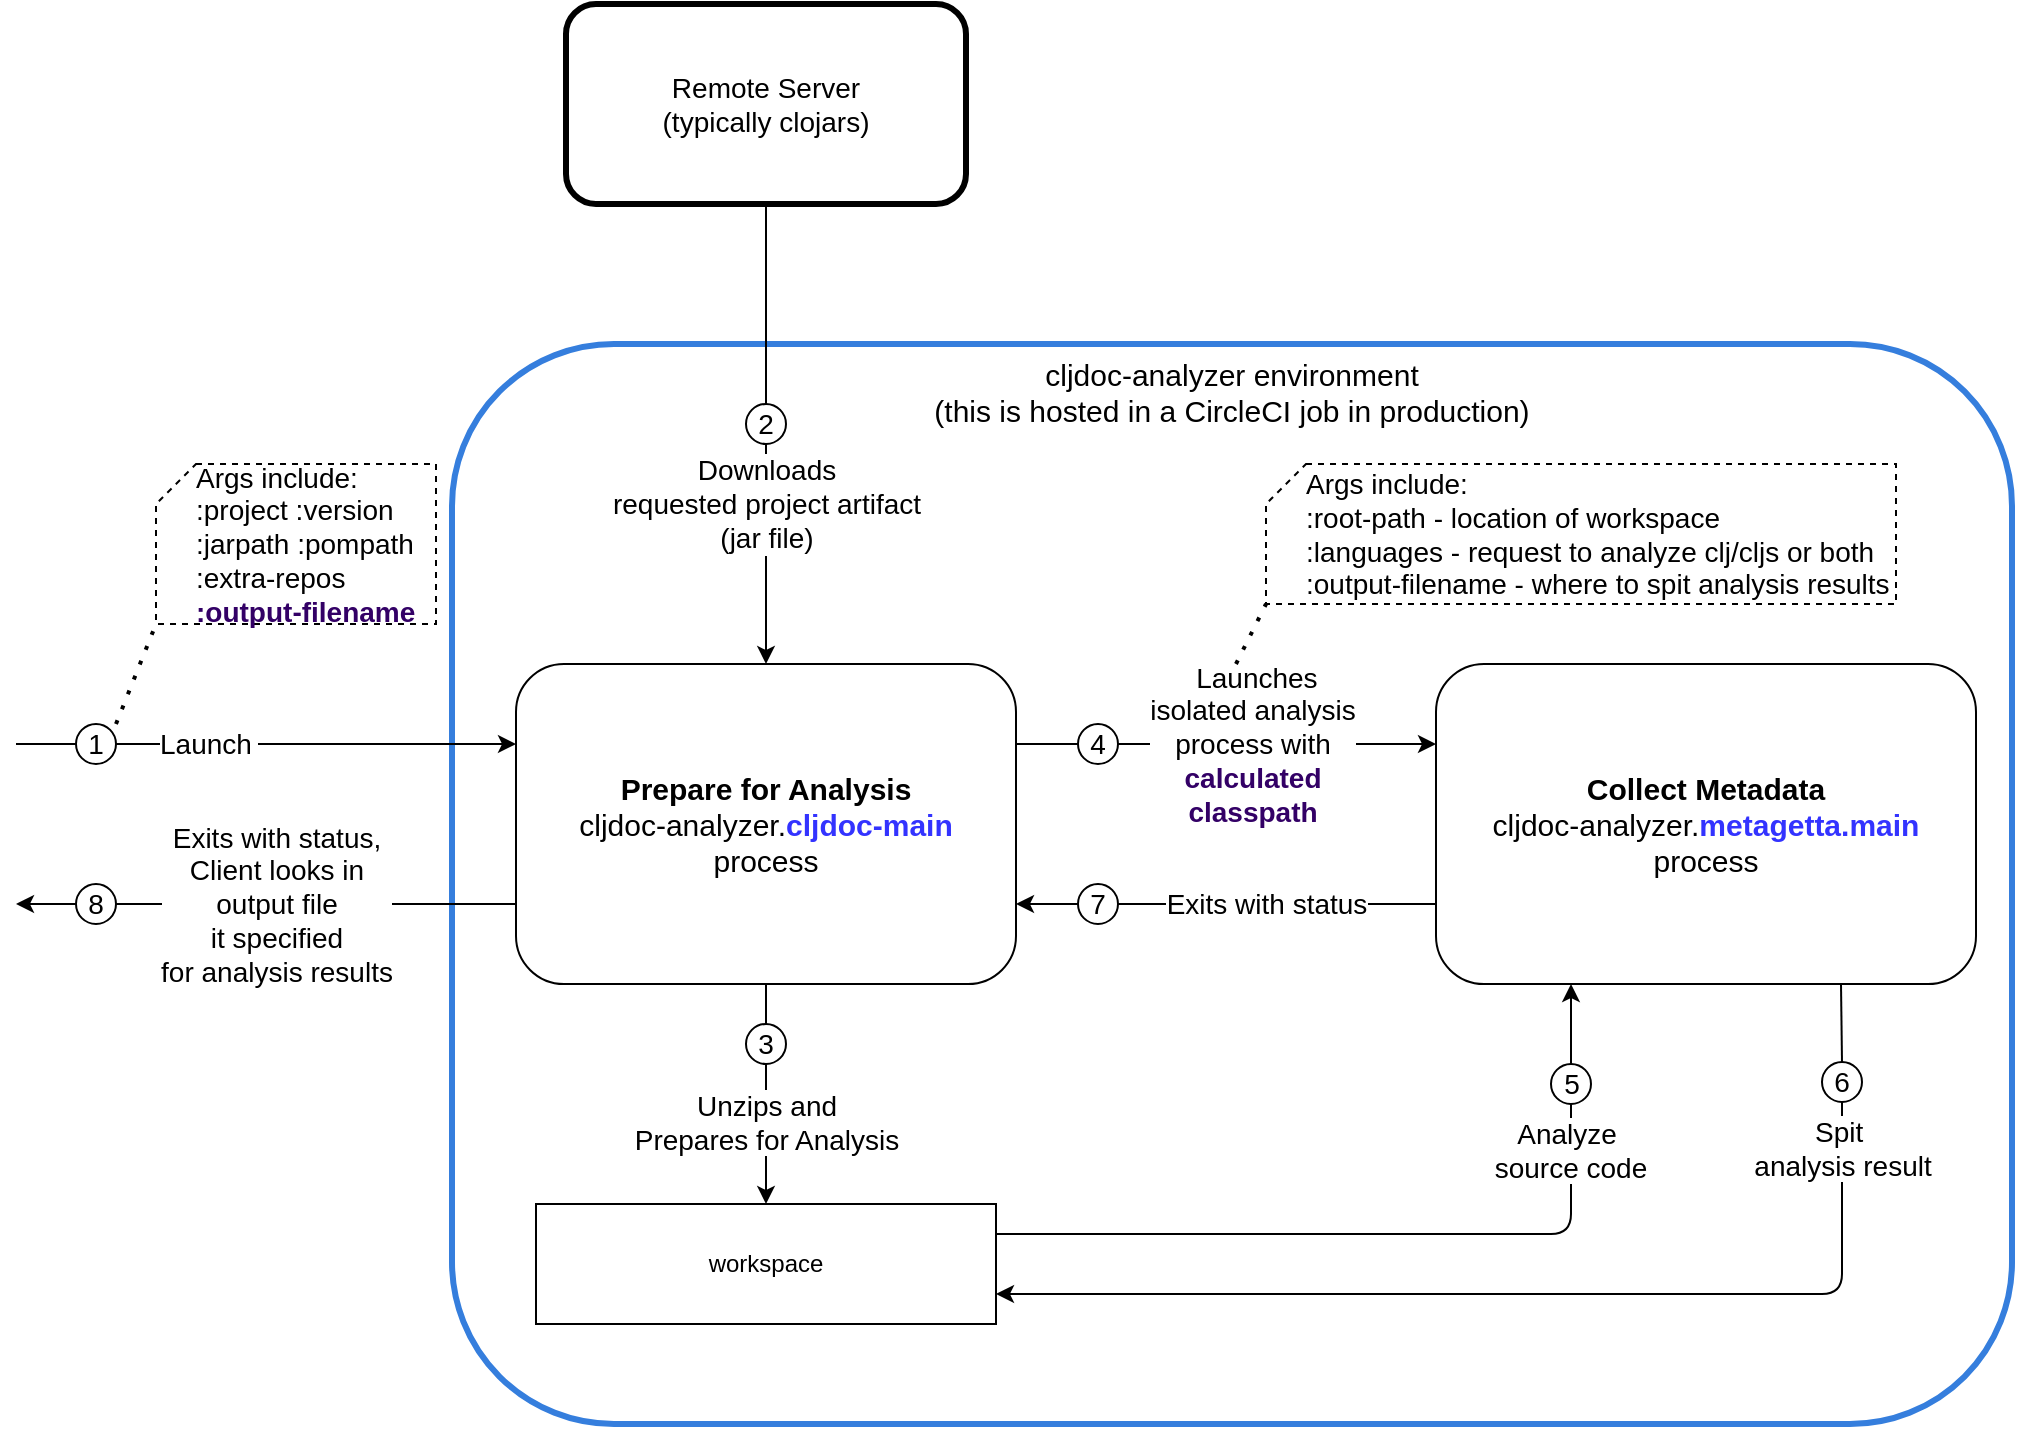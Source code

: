 <mxfile version="14.5.1" type="device"><diagram id="fj3Ltx5ig2uUTNTtfA6z" name="Page-1"><mxGraphModel dx="1370" dy="471" grid="1" gridSize="10" guides="1" tooltips="1" connect="1" arrows="1" fold="1" page="1" pageScale="1" pageWidth="850" pageHeight="1100" math="0" shadow="0"><root><mxCell id="0"/><mxCell id="1" parent="0"/><mxCell id="Dm4Jkwj5otyabxx01cj_-5" value="&lt;font style=&quot;font-size: 15px&quot;&gt;cljdoc-analyzer environment &lt;br&gt;(this is hosted in a CircleCI job in production)&lt;/font&gt;" style="rounded=1;whiteSpace=wrap;html=1;verticalAlign=top;strokeWidth=3;strokeColor=#357edd;" parent="1" vertex="1"><mxGeometry x="178" y="240" width="780" height="540" as="geometry"/></mxCell><mxCell id="Dm4Jkwj5otyabxx01cj_-1" value="&lt;font style=&quot;font-size: 15px&quot;&gt;&lt;b&gt;Prepare for Analysis&lt;br&gt;&lt;/b&gt;cljdoc-analyzer.&lt;b style=&quot;color: rgb(51 , 51 , 255)&quot;&gt;cljdoc-main&lt;/b&gt;&lt;br&gt;process&lt;br&gt;&lt;/font&gt;" style="rounded=1;whiteSpace=wrap;html=1;verticalAlign=middle;" parent="1" vertex="1"><mxGeometry x="210" y="400" width="250" height="160" as="geometry"/></mxCell><mxCell id="Dm4Jkwj5otyabxx01cj_-3" value="&lt;font style=&quot;font-size: 14px&quot;&gt;Remote Server&lt;br&gt;(typically clojars)&lt;/font&gt;" style="rounded=1;whiteSpace=wrap;html=1;strokeWidth=3;" parent="1" vertex="1"><mxGeometry x="235" y="70" width="200" height="100" as="geometry"/></mxCell><mxCell id="Dm4Jkwj5otyabxx01cj_-4" value="&lt;span style=&quot;font-size: 15px&quot;&gt;&lt;b&gt;Collect Metadata&lt;/b&gt;&lt;br&gt;cljdoc-analyzer.&lt;font color=&quot;#3333ff&quot; style=&quot;font-weight: bold&quot;&gt;metagetta.main&lt;/font&gt;&lt;br&gt;process&lt;br&gt;&lt;/span&gt;" style="rounded=1;whiteSpace=wrap;html=1;verticalAlign=middle;" parent="1" vertex="1"><mxGeometry x="670" y="400" width="270" height="160" as="geometry"/></mxCell><mxCell id="Dm4Jkwj5otyabxx01cj_-6" value="" style="endArrow=classic;html=1;exitX=1;exitY=0.5;exitDx=0;exitDy=0;entryX=0;entryY=0.25;entryDx=0;entryDy=0;" parent="1" source="QLiXP2gQPpgNnRxcw8WM-4" target="Dm4Jkwj5otyabxx01cj_-4" edge="1"><mxGeometry width="50" height="50" relative="1" as="geometry"><mxPoint x="560" y="520" as="sourcePoint"/><mxPoint x="610" y="470" as="targetPoint"/></mxGeometry></mxCell><mxCell id="Dm4Jkwj5otyabxx01cj_-7" value="&lt;font style=&quot;font-size: 14px&quot;&gt;&amp;nbsp;Launches &lt;br&gt;isolated analysis&lt;br&gt;process with &lt;br&gt;&lt;b&gt;&lt;font color=&quot;#330066&quot;&gt;calculated &lt;br&gt;classpath&lt;/font&gt;&lt;/b&gt;&lt;br&gt;&lt;/font&gt;" style="edgeLabel;html=1;align=center;verticalAlign=middle;resizable=0;points=[];" parent="Dm4Jkwj5otyabxx01cj_-6" vertex="1" connectable="0"><mxGeometry x="-0.105" y="-1" relative="1" as="geometry"><mxPoint x="-3.83" y="-1" as="offset"/></mxGeometry></mxCell><mxCell id="Dm4Jkwj5otyabxx01cj_-8" value="" style="endArrow=classic;html=1;exitX=0.5;exitY=1;exitDx=0;exitDy=0;entryX=0.5;entryY=0;entryDx=0;entryDy=0;" parent="1" source="QLiXP2gQPpgNnRxcw8WM-2" target="Dm4Jkwj5otyabxx01cj_-1" edge="1"><mxGeometry width="50" height="50" relative="1" as="geometry"><mxPoint x="560" y="500" as="sourcePoint"/><mxPoint x="610" y="450" as="targetPoint"/></mxGeometry></mxCell><mxCell id="Dm4Jkwj5otyabxx01cj_-9" value="&lt;font style=&quot;font-size: 14px&quot;&gt;Downloads&lt;br&gt;requested project artifact &lt;br&gt;(jar file)&lt;br&gt;&lt;/font&gt;" style="edgeLabel;html=1;align=center;verticalAlign=middle;resizable=0;points=[];" parent="Dm4Jkwj5otyabxx01cj_-8" vertex="1" connectable="0"><mxGeometry x="0.27" y="-1" relative="1" as="geometry"><mxPoint x="1" y="-40" as="offset"/></mxGeometry></mxCell><mxCell id="QLiXP2gQPpgNnRxcw8WM-42" style="edgeStyle=orthogonalEdgeStyle;rounded=1;orthogonalLoop=1;jettySize=auto;html=1;exitX=1;exitY=0.25;exitDx=0;exitDy=0;entryX=0.5;entryY=1;entryDx=0;entryDy=0;endArrow=none;endFill=0;" edge="1" parent="1" source="Dm4Jkwj5otyabxx01cj_-10" target="QLiXP2gQPpgNnRxcw8WM-5"><mxGeometry relative="1" as="geometry"/></mxCell><mxCell id="QLiXP2gQPpgNnRxcw8WM-44" value="&lt;font style=&quot;font-size: 14px&quot;&gt;Analyze&amp;nbsp;&lt;br&gt;source code&lt;br&gt;&lt;/font&gt;" style="edgeLabel;html=1;align=center;verticalAlign=middle;resizable=0;points=[];" vertex="1" connectable="0" parent="QLiXP2gQPpgNnRxcw8WM-42"><mxGeometry x="0.871" y="1" relative="1" as="geometry"><mxPoint as="offset"/></mxGeometry></mxCell><mxCell id="Dm4Jkwj5otyabxx01cj_-10" value="workspace" style="rounded=0;whiteSpace=wrap;html=1;strokeWidth=1;" parent="1" vertex="1"><mxGeometry x="220" y="670" width="230" height="60" as="geometry"/></mxCell><mxCell id="Dm4Jkwj5otyabxx01cj_-11" value="" style="endArrow=classic;html=1;exitX=0.5;exitY=1;exitDx=0;exitDy=0;entryX=0.5;entryY=0;entryDx=0;entryDy=0;" parent="1" source="QLiXP2gQPpgNnRxcw8WM-3" target="Dm4Jkwj5otyabxx01cj_-10" edge="1"><mxGeometry width="50" height="50" relative="1" as="geometry"><mxPoint x="360" y="610" as="sourcePoint"/><mxPoint x="380" y="580" as="targetPoint"/></mxGeometry></mxCell><mxCell id="Dm4Jkwj5otyabxx01cj_-12" value="&lt;font style=&quot;font-size: 14px&quot;&gt;Unzips and &lt;br&gt;Prepares for Analysis&lt;/font&gt;" style="edgeLabel;html=1;align=center;verticalAlign=middle;resizable=0;points=[];" parent="Dm4Jkwj5otyabxx01cj_-11" vertex="1" connectable="0"><mxGeometry x="-0.187" y="1" relative="1" as="geometry"><mxPoint x="-1" as="offset"/></mxGeometry></mxCell><mxCell id="Dm4Jkwj5otyabxx01cj_-13" value="" style="endArrow=classic;html=1;exitX=0;exitY=0.5;exitDx=0;exitDy=0;entryX=1;entryY=0.75;entryDx=0;entryDy=0;" parent="1" source="QLiXP2gQPpgNnRxcw8WM-7" target="Dm4Jkwj5otyabxx01cj_-1" edge="1"><mxGeometry width="50" height="50" relative="1" as="geometry"><mxPoint x="560" y="520" as="sourcePoint"/><mxPoint x="610" y="470" as="targetPoint"/></mxGeometry></mxCell><mxCell id="Dm4Jkwj5otyabxx01cj_-15" value="" style="endArrow=classic;html=1;exitX=0.5;exitY=0;exitDx=0;exitDy=0;entryX=0.25;entryY=1;entryDx=0;entryDy=0;" parent="1" source="QLiXP2gQPpgNnRxcw8WM-5" target="Dm4Jkwj5otyabxx01cj_-4" edge="1"><mxGeometry width="50" height="50" relative="1" as="geometry"><mxPoint x="630" y="710" as="sourcePoint"/><mxPoint x="680" y="660" as="targetPoint"/></mxGeometry></mxCell><mxCell id="Dm4Jkwj5otyabxx01cj_-18" value="" style="endArrow=none;dashed=1;html=1;dashPattern=1 3;strokeWidth=2;entryX=0;entryY=1;entryDx=0;entryDy=0;entryPerimeter=0;" parent="1" target="Dm4Jkwj5otyabxx01cj_-20" edge="1"><mxGeometry width="50" height="50" relative="1" as="geometry"><mxPoint x="570" y="400" as="sourcePoint"/><mxPoint x="570" y="370" as="targetPoint"/></mxGeometry></mxCell><mxCell id="Dm4Jkwj5otyabxx01cj_-20" value="&lt;font style=&quot;font-size: 14px;&quot;&gt;Args include:&lt;br style=&quot;font-size: 14px;&quot;&gt;:root-path - location of workspace&lt;br style=&quot;font-size: 14px;&quot;&gt;:languages - request to analyze clj/cljs or both&lt;br style=&quot;font-size: 14px;&quot;&gt;:output-filename - where to spit analysis results&lt;/font&gt;" style="shape=card;whiteSpace=wrap;html=1;strokeColor=#000000;strokeWidth=1;size=20;align=left;spacingLeft=18;dashed=1;fontSize=14;" parent="1" vertex="1"><mxGeometry x="585" y="300" width="315" height="70" as="geometry"/></mxCell><mxCell id="Dm4Jkwj5otyabxx01cj_-25" value="" style="endArrow=classic;html=1;entryX=0;entryY=0.25;entryDx=0;entryDy=0;" parent="1" target="Dm4Jkwj5otyabxx01cj_-1" edge="1" source="QLiXP2gQPpgNnRxcw8WM-1"><mxGeometry width="50" height="50" relative="1" as="geometry"><mxPoint x="-40" y="440" as="sourcePoint"/><mxPoint x="140" y="500" as="targetPoint"/></mxGeometry></mxCell><mxCell id="Dm4Jkwj5otyabxx01cj_-26" value="&lt;font style=&quot;font-size: 14px&quot;&gt;Launch&lt;/font&gt;&amp;nbsp;" style="edgeLabel;html=1;align=center;verticalAlign=middle;resizable=0;points=[];" parent="Dm4Jkwj5otyabxx01cj_-25" vertex="1" connectable="0"><mxGeometry x="-0.267" y="-1" relative="1" as="geometry"><mxPoint x="-28" y="-1" as="offset"/></mxGeometry></mxCell><mxCell id="Dm4Jkwj5otyabxx01cj_-27" value="&lt;font style=&quot;font-size: 14px;&quot;&gt;Args include:&lt;br style=&quot;font-size: 14px;&quot;&gt;:project :version &lt;br style=&quot;font-size: 14px;&quot;&gt;:jarpath :pompath&amp;nbsp;&lt;br style=&quot;font-size: 14px;&quot;&gt;:extra-repos &lt;br style=&quot;font-size: 14px;&quot;&gt;&lt;font color=&quot;#330066&quot; style=&quot;font-size: 14px;&quot;&gt;&lt;b style=&quot;font-size: 14px;&quot;&gt;:output-filename&lt;/b&gt;&lt;/font&gt;&lt;br style=&quot;font-size: 14px;&quot;&gt;&lt;/font&gt;" style="shape=card;whiteSpace=wrap;html=1;strokeColor=#000000;strokeWidth=1;size=20;align=left;spacingLeft=18;dashed=1;fontSize=14;" parent="1" vertex="1"><mxGeometry x="30" y="300" width="140" height="80" as="geometry"/></mxCell><mxCell id="Dm4Jkwj5otyabxx01cj_-28" value="" style="endArrow=none;dashed=1;html=1;dashPattern=1 3;strokeWidth=2;entryX=0;entryY=1;entryDx=0;entryDy=0;entryPerimeter=0;" parent="1" target="Dm4Jkwj5otyabxx01cj_-27" edge="1"><mxGeometry width="50" height="50" relative="1" as="geometry"><mxPoint x="10" y="430" as="sourcePoint"/><mxPoint x="10" y="510" as="targetPoint"/></mxGeometry></mxCell><mxCell id="Dm4Jkwj5otyabxx01cj_-29" value="" style="endArrow=classic;html=1;exitX=0;exitY=0.5;exitDx=0;exitDy=0;" parent="1" source="QLiXP2gQPpgNnRxcw8WM-8" edge="1"><mxGeometry width="50" height="50" relative="1" as="geometry"><mxPoint x="110" y="580" as="sourcePoint"/><mxPoint x="-40" y="520" as="targetPoint"/></mxGeometry></mxCell><mxCell id="QLiXP2gQPpgNnRxcw8WM-1" value="&lt;font style=&quot;font-size: 14px&quot;&gt;1&lt;/font&gt;" style="ellipse;whiteSpace=wrap;html=1;aspect=fixed;" vertex="1" parent="1"><mxGeometry x="-10" y="430" width="20" height="20" as="geometry"/></mxCell><mxCell id="QLiXP2gQPpgNnRxcw8WM-2" value="&lt;font style=&quot;font-size: 14px&quot;&gt;2&lt;/font&gt;" style="ellipse;whiteSpace=wrap;html=1;aspect=fixed;" vertex="1" parent="1"><mxGeometry x="325" y="270" width="20" height="20" as="geometry"/></mxCell><mxCell id="QLiXP2gQPpgNnRxcw8WM-28" value="" style="endArrow=none;html=1;exitX=0.5;exitY=1;exitDx=0;exitDy=0;entryX=0.5;entryY=0;entryDx=0;entryDy=0;endFill=0;" edge="1" parent="1" source="Dm4Jkwj5otyabxx01cj_-3" target="QLiXP2gQPpgNnRxcw8WM-2"><mxGeometry width="50" height="50" relative="1" as="geometry"><mxPoint x="335" y="170" as="sourcePoint"/><mxPoint x="335" y="400" as="targetPoint"/></mxGeometry></mxCell><mxCell id="QLiXP2gQPpgNnRxcw8WM-3" value="&lt;font style=&quot;font-size: 14px&quot;&gt;3&lt;/font&gt;" style="ellipse;whiteSpace=wrap;html=1;aspect=fixed;" vertex="1" parent="1"><mxGeometry x="325" y="580" width="20" height="20" as="geometry"/></mxCell><mxCell id="QLiXP2gQPpgNnRxcw8WM-30" value="" style="endArrow=none;html=1;exitX=0.5;exitY=1;exitDx=0;exitDy=0;entryX=0.5;entryY=0;entryDx=0;entryDy=0;endFill=0;" edge="1" parent="1" source="Dm4Jkwj5otyabxx01cj_-1" target="QLiXP2gQPpgNnRxcw8WM-3"><mxGeometry width="50" height="50" relative="1" as="geometry"><mxPoint x="335" y="560" as="sourcePoint"/><mxPoint x="335" y="670" as="targetPoint"/></mxGeometry></mxCell><mxCell id="QLiXP2gQPpgNnRxcw8WM-4" value="&lt;font style=&quot;font-size: 14px&quot;&gt;4&lt;/font&gt;" style="ellipse;whiteSpace=wrap;html=1;aspect=fixed;" vertex="1" parent="1"><mxGeometry x="491" y="430" width="20" height="20" as="geometry"/></mxCell><mxCell id="QLiXP2gQPpgNnRxcw8WM-34" value="" style="endArrow=none;html=1;exitX=1;exitY=0.25;exitDx=0;exitDy=0;entryX=0;entryY=0.5;entryDx=0;entryDy=0;endFill=0;" edge="1" parent="1" source="Dm4Jkwj5otyabxx01cj_-1" target="QLiXP2gQPpgNnRxcw8WM-4"><mxGeometry width="50" height="50" relative="1" as="geometry"><mxPoint x="460" y="440" as="sourcePoint"/><mxPoint x="670" y="440" as="targetPoint"/></mxGeometry></mxCell><mxCell id="QLiXP2gQPpgNnRxcw8WM-5" value="&lt;font style=&quot;font-size: 14px&quot;&gt;5&lt;/font&gt;" style="ellipse;whiteSpace=wrap;html=1;aspect=fixed;" vertex="1" parent="1"><mxGeometry x="727.5" y="600" width="20" height="20" as="geometry"/></mxCell><mxCell id="QLiXP2gQPpgNnRxcw8WM-43" style="edgeStyle=orthogonalEdgeStyle;rounded=1;orthogonalLoop=1;jettySize=auto;html=1;exitX=0.5;exitY=1;exitDx=0;exitDy=0;entryX=1;entryY=0.75;entryDx=0;entryDy=0;endArrow=classic;endFill=1;" edge="1" parent="1" source="QLiXP2gQPpgNnRxcw8WM-6" target="Dm4Jkwj5otyabxx01cj_-10"><mxGeometry relative="1" as="geometry"/></mxCell><mxCell id="QLiXP2gQPpgNnRxcw8WM-45" value="&lt;font style=&quot;font-size: 14px&quot;&gt;Spit&amp;nbsp;&lt;br&gt;analysis result&lt;br&gt;&lt;/font&gt;" style="edgeLabel;html=1;align=center;verticalAlign=middle;resizable=0;points=[];" vertex="1" connectable="0" parent="QLiXP2gQPpgNnRxcw8WM-43"><mxGeometry x="-0.912" relative="1" as="geometry"><mxPoint as="offset"/></mxGeometry></mxCell><mxCell id="QLiXP2gQPpgNnRxcw8WM-6" value="&lt;font style=&quot;font-size: 14px&quot;&gt;6&lt;/font&gt;" style="ellipse;whiteSpace=wrap;html=1;aspect=fixed;" vertex="1" parent="1"><mxGeometry x="863" y="599" width="20" height="20" as="geometry"/></mxCell><mxCell id="QLiXP2gQPpgNnRxcw8WM-40" value="" style="endArrow=none;html=1;exitX=0.75;exitY=1;exitDx=0;exitDy=0;entryX=0.5;entryY=0;entryDx=0;entryDy=0;endFill=0;" edge="1" parent="1" source="Dm4Jkwj5otyabxx01cj_-4" target="QLiXP2gQPpgNnRxcw8WM-6"><mxGeometry width="50" height="50" relative="1" as="geometry"><mxPoint x="872.5" y="560" as="sourcePoint"/><mxPoint x="450" y="715" as="targetPoint"/></mxGeometry></mxCell><mxCell id="QLiXP2gQPpgNnRxcw8WM-7" value="&lt;font style=&quot;font-size: 14px&quot;&gt;7&lt;/font&gt;" style="ellipse;whiteSpace=wrap;html=1;aspect=fixed;" vertex="1" parent="1"><mxGeometry x="491" y="510" width="20" height="20" as="geometry"/></mxCell><mxCell id="QLiXP2gQPpgNnRxcw8WM-46" value="" style="endArrow=none;html=1;exitX=0;exitY=0.75;exitDx=0;exitDy=0;entryX=1;entryY=0.5;entryDx=0;entryDy=0;endFill=0;" edge="1" parent="1" source="Dm4Jkwj5otyabxx01cj_-4" target="QLiXP2gQPpgNnRxcw8WM-7"><mxGeometry width="50" height="50" relative="1" as="geometry"><mxPoint x="670" y="520" as="sourcePoint"/><mxPoint x="519" y="524" as="targetPoint"/></mxGeometry></mxCell><mxCell id="QLiXP2gQPpgNnRxcw8WM-47" value="&lt;font style=&quot;font-size: 14px&quot;&gt;Exits with status&lt;/font&gt;" style="edgeLabel;html=1;align=center;verticalAlign=middle;resizable=0;points=[];" vertex="1" connectable="0" parent="QLiXP2gQPpgNnRxcw8WM-46"><mxGeometry x="0.076" y="1" relative="1" as="geometry"><mxPoint x="0.57" y="-1" as="offset"/></mxGeometry></mxCell><mxCell id="QLiXP2gQPpgNnRxcw8WM-48" value="" style="endArrow=none;html=1;entryX=0;entryY=0.5;entryDx=0;entryDy=0;" edge="1" parent="1" target="QLiXP2gQPpgNnRxcw8WM-1"><mxGeometry width="50" height="50" relative="1" as="geometry"><mxPoint x="-40" y="440" as="sourcePoint"/><mxPoint x="150" y="480" as="targetPoint"/></mxGeometry></mxCell><mxCell id="QLiXP2gQPpgNnRxcw8WM-8" value="&lt;font style=&quot;font-size: 14px&quot;&gt;8&lt;/font&gt;" style="ellipse;whiteSpace=wrap;html=1;aspect=fixed;" vertex="1" parent="1"><mxGeometry x="-10" y="510" width="20" height="20" as="geometry"/></mxCell><mxCell id="QLiXP2gQPpgNnRxcw8WM-49" value="" style="endArrow=none;html=1;exitX=0;exitY=0.75;exitDx=0;exitDy=0;endFill=0;entryX=1;entryY=0.5;entryDx=0;entryDy=0;" edge="1" parent="1" source="Dm4Jkwj5otyabxx01cj_-1" target="QLiXP2gQPpgNnRxcw8WM-8"><mxGeometry width="50" height="50" relative="1" as="geometry"><mxPoint x="202" y="520" as="sourcePoint"/><mxPoint x="30" y="520" as="targetPoint"/></mxGeometry></mxCell><mxCell id="QLiXP2gQPpgNnRxcw8WM-50" value="&lt;font style=&quot;font-size: 14px&quot;&gt;Exits with status,&lt;br&gt;Client looks in &lt;br&gt;output file &lt;br&gt;it specified&lt;br&gt;for analysis results&lt;br&gt;&lt;/font&gt;" style="edgeLabel;html=1;align=center;verticalAlign=middle;resizable=0;points=[];" vertex="1" connectable="0" parent="QLiXP2gQPpgNnRxcw8WM-49"><mxGeometry x="0.258" y="1" relative="1" as="geometry"><mxPoint x="6" y="-1" as="offset"/></mxGeometry></mxCell></root></mxGraphModel></diagram></mxfile>